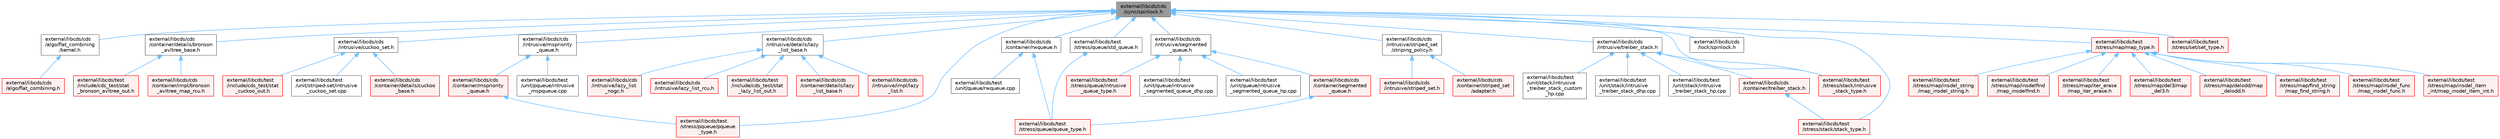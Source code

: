 digraph "external/libcds/cds/sync/spinlock.h"
{
 // LATEX_PDF_SIZE
  bgcolor="transparent";
  edge [fontname=Helvetica,fontsize=10,labelfontname=Helvetica,labelfontsize=10];
  node [fontname=Helvetica,fontsize=10,shape=box,height=0.2,width=0.4];
  Node1 [id="Node000001",label="external/libcds/cds\l/sync/spinlock.h",height=0.2,width=0.4,color="gray40", fillcolor="grey60", style="filled", fontcolor="black",tooltip=" "];
  Node1 -> Node2 [id="edge55_Node000001_Node000002",dir="back",color="steelblue1",style="solid",tooltip=" "];
  Node2 [id="Node000002",label="external/libcds/cds\l/algo/flat_combining\l/kernel.h",height=0.2,width=0.4,color="grey40", fillcolor="white", style="filled",URL="$libcds_2cds_2algo_2flat__combining_2kernel_8h.html",tooltip=" "];
  Node2 -> Node3 [id="edge56_Node000002_Node000003",dir="back",color="steelblue1",style="solid",tooltip=" "];
  Node3 [id="Node000003",label="external/libcds/cds\l/algo/flat_combining.h",height=0.2,width=0.4,color="red", fillcolor="#FFF0F0", style="filled",URL="$flat__combining_8h.html",tooltip=" "];
  Node1 -> Node40 [id="edge57_Node000001_Node000040",dir="back",color="steelblue1",style="solid",tooltip=" "];
  Node40 [id="Node000040",label="external/libcds/cds\l/container/details/bronson\l_avltree_base.h",height=0.2,width=0.4,color="grey40", fillcolor="white", style="filled",URL="$bronson__avltree__base_8h.html",tooltip=" "];
  Node40 -> Node41 [id="edge58_Node000040_Node000041",dir="back",color="steelblue1",style="solid",tooltip=" "];
  Node41 [id="Node000041",label="external/libcds/cds\l/container/impl/bronson\l_avltree_map_rcu.h",height=0.2,width=0.4,color="red", fillcolor="#FFF0F0", style="filled",URL="$impl_2bronson__avltree__map__rcu_8h.html",tooltip=" "];
  Node40 -> Node60 [id="edge59_Node000040_Node000060",dir="back",color="steelblue1",style="solid",tooltip=" "];
  Node60 [id="Node000060",label="external/libcds/test\l/include/cds_test/stat\l_bronson_avltree_out.h",height=0.2,width=0.4,color="red", fillcolor="#FFF0F0", style="filled",URL="$stat__bronson__avltree__out_8h.html",tooltip=" "];
  Node1 -> Node61 [id="edge60_Node000001_Node000061",dir="back",color="steelblue1",style="solid",tooltip=" "];
  Node61 [id="Node000061",label="external/libcds/cds\l/container/rwqueue.h",height=0.2,width=0.4,color="grey40", fillcolor="white", style="filled",URL="$rwqueue_8h.html",tooltip=" "];
  Node61 -> Node5 [id="edge61_Node000061_Node000005",dir="back",color="steelblue1",style="solid",tooltip=" "];
  Node5 [id="Node000005",label="external/libcds/test\l/stress/queue/queue_type.h",height=0.2,width=0.4,color="red", fillcolor="#FFF0F0", style="filled",URL="$queue__type_8h.html",tooltip=" "];
  Node61 -> Node62 [id="edge62_Node000061_Node000062",dir="back",color="steelblue1",style="solid",tooltip=" "];
  Node62 [id="Node000062",label="external/libcds/test\l/unit/queue/rwqueue.cpp",height=0.2,width=0.4,color="grey40", fillcolor="white", style="filled",URL="$rwqueue_8cpp.html",tooltip=" "];
  Node1 -> Node63 [id="edge63_Node000001_Node000063",dir="back",color="steelblue1",style="solid",tooltip=" "];
  Node63 [id="Node000063",label="external/libcds/cds\l/intrusive/cuckoo_set.h",height=0.2,width=0.4,color="grey40", fillcolor="white", style="filled",URL="$intrusive_2cuckoo__set_8h.html",tooltip=" "];
  Node63 -> Node64 [id="edge64_Node000063_Node000064",dir="back",color="steelblue1",style="solid",tooltip=" "];
  Node64 [id="Node000064",label="external/libcds/cds\l/container/details/cuckoo\l_base.h",height=0.2,width=0.4,color="red", fillcolor="#FFF0F0", style="filled",URL="$cuckoo__base_8h.html",tooltip=" "];
  Node63 -> Node83 [id="edge65_Node000063_Node000083",dir="back",color="steelblue1",style="solid",tooltip=" "];
  Node83 [id="Node000083",label="external/libcds/test\l/include/cds_test/stat\l_cuckoo_out.h",height=0.2,width=0.4,color="red", fillcolor="#FFF0F0", style="filled",URL="$stat__cuckoo__out_8h.html",tooltip=" "];
  Node63 -> Node84 [id="edge66_Node000063_Node000084",dir="back",color="steelblue1",style="solid",tooltip=" "];
  Node84 [id="Node000084",label="external/libcds/test\l/unit/striped-set/intrusive\l_cuckoo_set.cpp",height=0.2,width=0.4,color="grey40", fillcolor="white", style="filled",URL="$intrusive__cuckoo__set_8cpp.html",tooltip=" "];
  Node1 -> Node85 [id="edge67_Node000001_Node000085",dir="back",color="steelblue1",style="solid",tooltip=" "];
  Node85 [id="Node000085",label="external/libcds/cds\l/intrusive/details/lazy\l_list_base.h",height=0.2,width=0.4,color="grey40", fillcolor="white", style="filled",URL="$intrusive_2details_2lazy__list__base_8h.html",tooltip=" "];
  Node85 -> Node86 [id="edge68_Node000085_Node000086",dir="back",color="steelblue1",style="solid",tooltip=" "];
  Node86 [id="Node000086",label="external/libcds/cds\l/container/details/lazy\l_list_base.h",height=0.2,width=0.4,color="red", fillcolor="#FFF0F0", style="filled",URL="$container_2details_2lazy__list__base_8h.html",tooltip=" "];
  Node85 -> Node177 [id="edge69_Node000085_Node000177",dir="back",color="steelblue1",style="solid",tooltip=" "];
  Node177 [id="Node000177",label="external/libcds/cds\l/intrusive/impl/lazy\l_list.h",height=0.2,width=0.4,color="red", fillcolor="#FFF0F0", style="filled",URL="$intrusive_2impl_2lazy__list_8h.html",tooltip=" "];
  Node85 -> Node186 [id="edge70_Node000085_Node000186",dir="back",color="steelblue1",style="solid",tooltip=" "];
  Node186 [id="Node000186",label="external/libcds/cds\l/intrusive/lazy_list\l_nogc.h",height=0.2,width=0.4,color="red", fillcolor="#FFF0F0", style="filled",URL="$intrusive_2lazy__list__nogc_8h.html",tooltip=" "];
  Node85 -> Node190 [id="edge71_Node000085_Node000190",dir="back",color="steelblue1",style="solid",tooltip=" "];
  Node190 [id="Node000190",label="external/libcds/cds\l/intrusive/lazy_list_rcu.h",height=0.2,width=0.4,color="red", fillcolor="#FFF0F0", style="filled",URL="$intrusive_2lazy__list__rcu_8h.html",tooltip=" "];
  Node85 -> Node203 [id="edge72_Node000085_Node000203",dir="back",color="steelblue1",style="solid",tooltip=" "];
  Node203 [id="Node000203",label="external/libcds/test\l/include/cds_test/stat\l_lazy_list_out.h",height=0.2,width=0.4,color="red", fillcolor="#FFF0F0", style="filled",URL="$stat__lazy__list__out_8h.html",tooltip=" "];
  Node1 -> Node204 [id="edge73_Node000001_Node000204",dir="back",color="steelblue1",style="solid",tooltip=" "];
  Node204 [id="Node000204",label="external/libcds/cds\l/intrusive/mspriority\l_queue.h",height=0.2,width=0.4,color="grey40", fillcolor="white", style="filled",URL="$intrusive_2mspriority__queue_8h.html",tooltip=" "];
  Node204 -> Node205 [id="edge74_Node000204_Node000205",dir="back",color="steelblue1",style="solid",tooltip=" "];
  Node205 [id="Node000205",label="external/libcds/cds\l/container/mspriority\l_queue.h",height=0.2,width=0.4,color="red", fillcolor="#FFF0F0", style="filled",URL="$container_2mspriority__queue_8h.html",tooltip=" "];
  Node205 -> Node18 [id="edge75_Node000205_Node000018",dir="back",color="steelblue1",style="solid",tooltip=" "];
  Node18 [id="Node000018",label="external/libcds/test\l/stress/pqueue/pqueue\l_type.h",height=0.2,width=0.4,color="red", fillcolor="#FFF0F0", style="filled",URL="$pqueue__type_8h.html",tooltip=" "];
  Node204 -> Node207 [id="edge76_Node000204_Node000207",dir="back",color="steelblue1",style="solid",tooltip=" "];
  Node207 [id="Node000207",label="external/libcds/test\l/unit/pqueue/intrusive\l_mspqueue.cpp",height=0.2,width=0.4,color="grey40", fillcolor="white", style="filled",URL="$intrusive__mspqueue_8cpp.html",tooltip=" "];
  Node1 -> Node208 [id="edge77_Node000001_Node000208",dir="back",color="steelblue1",style="solid",tooltip=" "];
  Node208 [id="Node000208",label="external/libcds/cds\l/intrusive/segmented\l_queue.h",height=0.2,width=0.4,color="grey40", fillcolor="white", style="filled",URL="$intrusive_2segmented__queue_8h.html",tooltip=" "];
  Node208 -> Node209 [id="edge78_Node000208_Node000209",dir="back",color="steelblue1",style="solid",tooltip=" "];
  Node209 [id="Node000209",label="external/libcds/cds\l/container/segmented\l_queue.h",height=0.2,width=0.4,color="red", fillcolor="#FFF0F0", style="filled",URL="$container_2segmented__queue_8h.html",tooltip=" "];
  Node209 -> Node5 [id="edge79_Node000209_Node000005",dir="back",color="steelblue1",style="solid",tooltip=" "];
  Node208 -> Node30 [id="edge80_Node000208_Node000030",dir="back",color="steelblue1",style="solid",tooltip=" "];
  Node30 [id="Node000030",label="external/libcds/test\l/stress/queue/intrusive\l_queue_type.h",height=0.2,width=0.4,color="red", fillcolor="#FFF0F0", style="filled",URL="$intrusive__queue__type_8h.html",tooltip=" "];
  Node208 -> Node212 [id="edge81_Node000208_Node000212",dir="back",color="steelblue1",style="solid",tooltip=" "];
  Node212 [id="Node000212",label="external/libcds/test\l/unit/queue/intrusive\l_segmented_queue_dhp.cpp",height=0.2,width=0.4,color="grey40", fillcolor="white", style="filled",URL="$intrusive__segmented__queue__dhp_8cpp.html",tooltip=" "];
  Node208 -> Node213 [id="edge82_Node000208_Node000213",dir="back",color="steelblue1",style="solid",tooltip=" "];
  Node213 [id="Node000213",label="external/libcds/test\l/unit/queue/intrusive\l_segmented_queue_hp.cpp",height=0.2,width=0.4,color="grey40", fillcolor="white", style="filled",URL="$intrusive__segmented__queue__hp_8cpp.html",tooltip=" "];
  Node1 -> Node214 [id="edge83_Node000001_Node000214",dir="back",color="steelblue1",style="solid",tooltip=" "];
  Node214 [id="Node000214",label="external/libcds/cds\l/intrusive/striped_set\l/striping_policy.h",height=0.2,width=0.4,color="grey40", fillcolor="white", style="filled",URL="$striping__policy_8h.html",tooltip=" "];
  Node214 -> Node215 [id="edge84_Node000214_Node000215",dir="back",color="steelblue1",style="solid",tooltip=" "];
  Node215 [id="Node000215",label="external/libcds/cds\l/container/striped_set\l/adapter.h",height=0.2,width=0.4,color="red", fillcolor="#FFF0F0", style="filled",URL="$container_2striped__set_2adapter_8h.html",tooltip=" "];
  Node214 -> Node256 [id="edge85_Node000214_Node000256",dir="back",color="steelblue1",style="solid",tooltip=" "];
  Node256 [id="Node000256",label="external/libcds/cds\l/intrusive/striped_set.h",height=0.2,width=0.4,color="red", fillcolor="#FFF0F0", style="filled",URL="$intrusive_2striped__set_8h.html",tooltip=" "];
  Node1 -> Node258 [id="edge86_Node000001_Node000258",dir="back",color="steelblue1",style="solid",tooltip=" "];
  Node258 [id="Node000258",label="external/libcds/cds\l/intrusive/treiber_stack.h",height=0.2,width=0.4,color="grey40", fillcolor="white", style="filled",URL="$intrusive_2treiber__stack_8h.html",tooltip=" "];
  Node258 -> Node259 [id="edge87_Node000258_Node000259",dir="back",color="steelblue1",style="solid",tooltip=" "];
  Node259 [id="Node000259",label="external/libcds/cds\l/container/treiber_stack.h",height=0.2,width=0.4,color="red", fillcolor="#FFF0F0", style="filled",URL="$container_2treiber__stack_8h.html",tooltip=" "];
  Node259 -> Node13 [id="edge88_Node000259_Node000013",dir="back",color="steelblue1",style="solid",tooltip=" "];
  Node13 [id="Node000013",label="external/libcds/test\l/stress/stack/stack_type.h",height=0.2,width=0.4,color="red", fillcolor="#FFF0F0", style="filled",URL="$stack__type_8h.html",tooltip=" "];
  Node258 -> Node34 [id="edge89_Node000258_Node000034",dir="back",color="steelblue1",style="solid",tooltip=" "];
  Node34 [id="Node000034",label="external/libcds/test\l/stress/stack/intrusive\l_stack_type.h",height=0.2,width=0.4,color="red", fillcolor="#FFF0F0", style="filled",URL="$intrusive__stack__type_8h.html",tooltip=" "];
  Node258 -> Node262 [id="edge90_Node000258_Node000262",dir="back",color="steelblue1",style="solid",tooltip=" "];
  Node262 [id="Node000262",label="external/libcds/test\l/unit/stack/intrusive\l_treiber_stack_custom\l_hp.cpp",height=0.2,width=0.4,color="grey40", fillcolor="white", style="filled",URL="$intrusive__treiber__stack__custom__hp_8cpp.html",tooltip=" "];
  Node258 -> Node263 [id="edge91_Node000258_Node000263",dir="back",color="steelblue1",style="solid",tooltip=" "];
  Node263 [id="Node000263",label="external/libcds/test\l/unit/stack/intrusive\l_treiber_stack_dhp.cpp",height=0.2,width=0.4,color="grey40", fillcolor="white", style="filled",URL="$intrusive__treiber__stack__dhp_8cpp.html",tooltip=" "];
  Node258 -> Node264 [id="edge92_Node000258_Node000264",dir="back",color="steelblue1",style="solid",tooltip=" "];
  Node264 [id="Node000264",label="external/libcds/test\l/unit/stack/intrusive\l_treiber_stack_hp.cpp",height=0.2,width=0.4,color="grey40", fillcolor="white", style="filled",URL="$intrusive__treiber__stack__hp_8cpp.html",tooltip=" "];
  Node1 -> Node265 [id="edge93_Node000001_Node000265",dir="back",color="steelblue1",style="solid",tooltip=" "];
  Node265 [id="Node000265",label="external/libcds/cds\l/lock/spinlock.h",height=0.2,width=0.4,color="grey40", fillcolor="white", style="filled",URL="$lock_2spinlock_8h.html",tooltip=" "];
  Node1 -> Node266 [id="edge94_Node000001_Node000266",dir="back",color="steelblue1",style="solid",tooltip=" "];
  Node266 [id="Node000266",label="external/libcds/test\l/stress/map/map_type.h",height=0.2,width=0.4,color="red", fillcolor="#FFF0F0", style="filled",URL="$map__type_8h.html",tooltip=" "];
  Node266 -> Node267 [id="edge95_Node000266_Node000267",dir="back",color="steelblue1",style="solid",tooltip=" "];
  Node267 [id="Node000267",label="external/libcds/test\l/stress/map/del3/map\l_del3.h",height=0.2,width=0.4,color="red", fillcolor="#FFF0F0", style="filled",URL="$map__del3_8h.html",tooltip=" "];
  Node266 -> Node272 [id="edge96_Node000266_Node000272",dir="back",color="steelblue1",style="solid",tooltip=" "];
  Node272 [id="Node000272",label="external/libcds/test\l/stress/map/delodd/map\l_delodd.h",height=0.2,width=0.4,color="red", fillcolor="#FFF0F0", style="filled",URL="$map__delodd_8h.html",tooltip=" "];
  Node266 -> Node277 [id="edge97_Node000266_Node000277",dir="back",color="steelblue1",style="solid",tooltip=" "];
  Node277 [id="Node000277",label="external/libcds/test\l/stress/map/find_string\l/map_find_string.h",height=0.2,width=0.4,color="red", fillcolor="#FFF0F0", style="filled",URL="$map__find__string_8h.html",tooltip=" "];
  Node266 -> Node283 [id="edge98_Node000266_Node000283",dir="back",color="steelblue1",style="solid",tooltip=" "];
  Node283 [id="Node000283",label="external/libcds/test\l/stress/map/insdel_func\l/map_insdel_func.h",height=0.2,width=0.4,color="red", fillcolor="#FFF0F0", style="filled",URL="$map__insdel__func_8h.html",tooltip=" "];
  Node266 -> Node288 [id="edge99_Node000266_Node000288",dir="back",color="steelblue1",style="solid",tooltip=" "];
  Node288 [id="Node000288",label="external/libcds/test\l/stress/map/insdel_item\l_int/map_insdel_item_int.h",height=0.2,width=0.4,color="red", fillcolor="#FFF0F0", style="filled",URL="$map__insdel__item__int_8h.html",tooltip=" "];
  Node266 -> Node293 [id="edge100_Node000266_Node000293",dir="back",color="steelblue1",style="solid",tooltip=" "];
  Node293 [id="Node000293",label="external/libcds/test\l/stress/map/insdel_string\l/map_insdel_string.h",height=0.2,width=0.4,color="red", fillcolor="#FFF0F0", style="filled",URL="$map__insdel__string_8h.html",tooltip=" "];
  Node266 -> Node299 [id="edge101_Node000266_Node000299",dir="back",color="steelblue1",style="solid",tooltip=" "];
  Node299 [id="Node000299",label="external/libcds/test\l/stress/map/insdelfind\l/map_insdelfind.h",height=0.2,width=0.4,color="red", fillcolor="#FFF0F0", style="filled",URL="$map__insdelfind_8h.html",tooltip=" "];
  Node266 -> Node308 [id="edge102_Node000266_Node000308",dir="back",color="steelblue1",style="solid",tooltip=" "];
  Node308 [id="Node000308",label="external/libcds/test\l/stress/map/iter_erase\l/map_iter_erase.h",height=0.2,width=0.4,color="red", fillcolor="#FFF0F0", style="filled",URL="$map__iter__erase_8h.html",tooltip=" "];
  Node1 -> Node18 [id="edge103_Node000001_Node000018",dir="back",color="steelblue1",style="solid",tooltip=" "];
  Node1 -> Node321 [id="edge104_Node000001_Node000321",dir="back",color="steelblue1",style="solid",tooltip=" "];
  Node321 [id="Node000321",label="external/libcds/test\l/stress/queue/std_queue.h",height=0.2,width=0.4,color="grey40", fillcolor="white", style="filled",URL="$std__queue_8h.html",tooltip=" "];
  Node321 -> Node5 [id="edge105_Node000321_Node000005",dir="back",color="steelblue1",style="solid",tooltip=" "];
  Node1 -> Node322 [id="edge106_Node000001_Node000322",dir="back",color="steelblue1",style="solid",tooltip=" "];
  Node322 [id="Node000322",label="external/libcds/test\l/stress/set/set_type.h",height=0.2,width=0.4,color="red", fillcolor="#FFF0F0", style="filled",URL="$set__type_8h.html",tooltip=" "];
  Node1 -> Node34 [id="edge107_Node000001_Node000034",dir="back",color="steelblue1",style="solid",tooltip=" "];
  Node1 -> Node13 [id="edge108_Node000001_Node000013",dir="back",color="steelblue1",style="solid",tooltip=" "];
}
